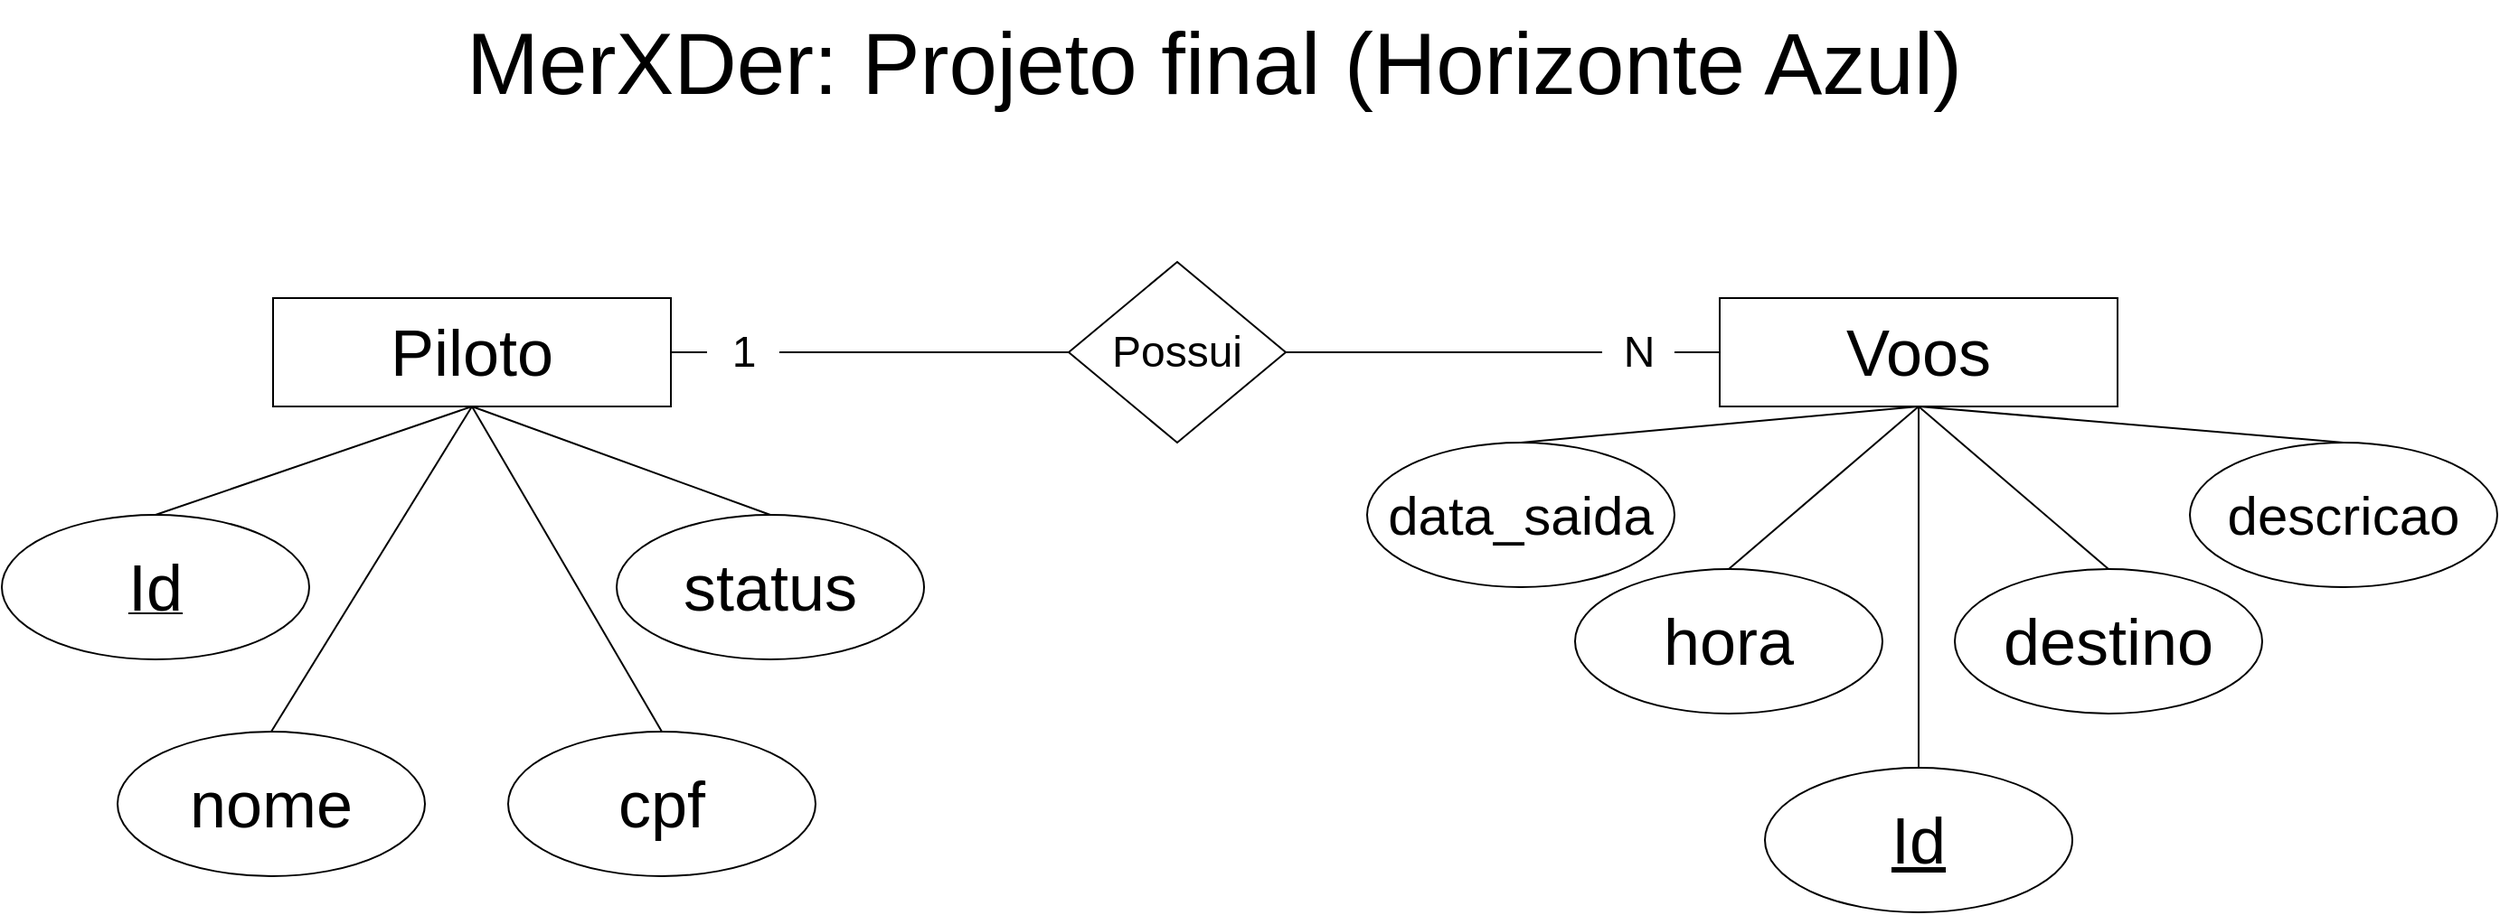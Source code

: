 <mxfile version="21.1.4" type="device">
  <diagram name="Página-1" id="mdyywS_EeyvSb70gsv6_">
    <mxGraphModel dx="2049" dy="1137" grid="1" gridSize="10" guides="1" tooltips="1" connect="1" arrows="1" fold="1" page="1" pageScale="1" pageWidth="827" pageHeight="1169" math="0" shadow="0">
      <root>
        <mxCell id="0" />
        <mxCell id="1" parent="0" />
        <mxCell id="hRhsfTNCvOJJ-qf6JOop-1" value="&lt;font style=&quot;font-size: 48px;&quot;&gt;MerXDer: Projeto final (Horizonte Azul)&lt;/font&gt;" style="text;html=1;align=center;verticalAlign=middle;resizable=0;points=[];autosize=1;strokeColor=none;fillColor=none;" vertex="1" parent="1">
          <mxGeometry x="425" y="25" width="850" height="70" as="geometry" />
        </mxCell>
        <mxCell id="hRhsfTNCvOJJ-qf6JOop-3" value="&lt;font style=&quot;font-size: 36px;&quot;&gt;Piloto&lt;/font&gt;" style="rounded=0;whiteSpace=wrap;html=1;" vertex="1" parent="1">
          <mxGeometry x="330" y="190" width="220" height="60" as="geometry" />
        </mxCell>
        <mxCell id="hRhsfTNCvOJJ-qf6JOop-4" value="" style="endArrow=none;html=1;rounded=0;entryX=1;entryY=0.5;entryDx=0;entryDy=0;exitX=0;exitY=0.5;exitDx=0;exitDy=0;" edge="1" parent="1" source="hRhsfTNCvOJJ-qf6JOop-9" target="hRhsfTNCvOJJ-qf6JOop-3">
          <mxGeometry width="50" height="50" relative="1" as="geometry">
            <mxPoint x="900" y="490" as="sourcePoint" />
            <mxPoint x="950" y="440" as="targetPoint" />
          </mxGeometry>
        </mxCell>
        <mxCell id="hRhsfTNCvOJJ-qf6JOop-5" value="&lt;font style=&quot;font-size: 24px;&quot;&gt;Possui&lt;/font&gt;" style="rhombus;whiteSpace=wrap;html=1;" vertex="1" parent="1">
          <mxGeometry x="770" y="170" width="120" height="100" as="geometry" />
        </mxCell>
        <mxCell id="hRhsfTNCvOJJ-qf6JOop-6" value="&lt;font style=&quot;font-size: 36px;&quot;&gt;Voos&lt;/font&gt;" style="rounded=0;whiteSpace=wrap;html=1;" vertex="1" parent="1">
          <mxGeometry x="1130" y="190" width="220" height="60" as="geometry" />
        </mxCell>
        <mxCell id="hRhsfTNCvOJJ-qf6JOop-8" value="" style="endArrow=none;html=1;rounded=0;entryX=1;entryY=0.5;entryDx=0;entryDy=0;exitX=0;exitY=0.5;exitDx=0;exitDy=0;" edge="1" parent="1" source="hRhsfTNCvOJJ-qf6JOop-10" target="hRhsfTNCvOJJ-qf6JOop-5">
          <mxGeometry width="50" height="50" relative="1" as="geometry">
            <mxPoint x="1110" y="219.29" as="sourcePoint" />
            <mxPoint x="890" y="219.29" as="targetPoint" />
          </mxGeometry>
        </mxCell>
        <mxCell id="hRhsfTNCvOJJ-qf6JOop-11" value="" style="endArrow=none;html=1;rounded=0;entryX=1;entryY=0.5;entryDx=0;entryDy=0;exitX=0;exitY=0.5;exitDx=0;exitDy=0;" edge="1" parent="1" source="hRhsfTNCvOJJ-qf6JOop-6" target="hRhsfTNCvOJJ-qf6JOop-10">
          <mxGeometry width="50" height="50" relative="1" as="geometry">
            <mxPoint x="1110" y="220" as="sourcePoint" />
            <mxPoint x="890" y="220" as="targetPoint" />
          </mxGeometry>
        </mxCell>
        <mxCell id="hRhsfTNCvOJJ-qf6JOop-10" value="&lt;font style=&quot;font-size: 24px;&quot;&gt;N&lt;/font&gt;" style="text;html=1;align=center;verticalAlign=middle;resizable=0;points=[];autosize=1;strokeColor=none;fillColor=none;" vertex="1" parent="1">
          <mxGeometry x="1065" y="200" width="40" height="40" as="geometry" />
        </mxCell>
        <mxCell id="hRhsfTNCvOJJ-qf6JOop-12" value="" style="endArrow=none;html=1;rounded=0;entryX=1;entryY=0.5;entryDx=0;entryDy=0;exitX=0;exitY=0.5;exitDx=0;exitDy=0;" edge="1" parent="1" source="hRhsfTNCvOJJ-qf6JOop-5" target="hRhsfTNCvOJJ-qf6JOop-9">
          <mxGeometry width="50" height="50" relative="1" as="geometry">
            <mxPoint x="770" y="220" as="sourcePoint" />
            <mxPoint x="550" y="220" as="targetPoint" />
          </mxGeometry>
        </mxCell>
        <mxCell id="hRhsfTNCvOJJ-qf6JOop-9" value="&lt;font style=&quot;font-size: 24px;&quot;&gt;1&lt;/font&gt;" style="text;html=1;align=center;verticalAlign=middle;resizable=0;points=[];autosize=1;strokeColor=none;fillColor=none;" vertex="1" parent="1">
          <mxGeometry x="570" y="200" width="40" height="40" as="geometry" />
        </mxCell>
        <mxCell id="hRhsfTNCvOJJ-qf6JOop-22" value="&lt;font style=&quot;font-size: 36px;&quot;&gt;nome&lt;/font&gt;" style="ellipse;whiteSpace=wrap;html=1;" vertex="1" parent="1">
          <mxGeometry x="244" y="430" width="170" height="80" as="geometry" />
        </mxCell>
        <mxCell id="hRhsfTNCvOJJ-qf6JOop-23" value="&lt;u&gt;&lt;font style=&quot;font-size: 36px;&quot;&gt;Id&lt;/font&gt;&lt;/u&gt;" style="ellipse;whiteSpace=wrap;html=1;" vertex="1" parent="1">
          <mxGeometry x="180" y="310" width="170" height="80" as="geometry" />
        </mxCell>
        <mxCell id="hRhsfTNCvOJJ-qf6JOop-24" value="&lt;font style=&quot;font-size: 36px;&quot;&gt;cpf&lt;/font&gt;" style="ellipse;whiteSpace=wrap;html=1;" vertex="1" parent="1">
          <mxGeometry x="460" y="430" width="170" height="80" as="geometry" />
        </mxCell>
        <mxCell id="hRhsfTNCvOJJ-qf6JOop-25" value="&lt;font style=&quot;font-size: 36px;&quot;&gt;status&lt;/font&gt;" style="ellipse;whiteSpace=wrap;html=1;" vertex="1" parent="1">
          <mxGeometry x="520" y="310" width="170" height="80" as="geometry" />
        </mxCell>
        <mxCell id="hRhsfTNCvOJJ-qf6JOop-26" value="" style="endArrow=none;html=1;rounded=0;exitX=0.5;exitY=1;exitDx=0;exitDy=0;entryX=0.5;entryY=0;entryDx=0;entryDy=0;" edge="1" parent="1" source="hRhsfTNCvOJJ-qf6JOop-3" target="hRhsfTNCvOJJ-qf6JOop-25">
          <mxGeometry width="50" height="50" relative="1" as="geometry">
            <mxPoint x="900" y="470" as="sourcePoint" />
            <mxPoint x="950" y="420" as="targetPoint" />
          </mxGeometry>
        </mxCell>
        <mxCell id="hRhsfTNCvOJJ-qf6JOop-27" value="" style="endArrow=none;html=1;rounded=0;exitX=0.5;exitY=1;exitDx=0;exitDy=0;entryX=0.5;entryY=0;entryDx=0;entryDy=0;" edge="1" parent="1" source="hRhsfTNCvOJJ-qf6JOop-3" target="hRhsfTNCvOJJ-qf6JOop-24">
          <mxGeometry width="50" height="50" relative="1" as="geometry">
            <mxPoint x="450" y="260" as="sourcePoint" />
            <mxPoint x="810" y="520" as="targetPoint" />
          </mxGeometry>
        </mxCell>
        <mxCell id="hRhsfTNCvOJJ-qf6JOop-28" value="" style="endArrow=none;html=1;rounded=0;exitX=0.5;exitY=1;exitDx=0;exitDy=0;entryX=0.5;entryY=0;entryDx=0;entryDy=0;" edge="1" parent="1" source="hRhsfTNCvOJJ-qf6JOop-3" target="hRhsfTNCvOJJ-qf6JOop-22">
          <mxGeometry width="50" height="50" relative="1" as="geometry">
            <mxPoint x="460" y="270" as="sourcePoint" />
            <mxPoint x="650" y="560" as="targetPoint" />
          </mxGeometry>
        </mxCell>
        <mxCell id="hRhsfTNCvOJJ-qf6JOop-29" value="" style="endArrow=none;html=1;rounded=0;exitX=0.5;exitY=1;exitDx=0;exitDy=0;entryX=0.5;entryY=0;entryDx=0;entryDy=0;" edge="1" parent="1" source="hRhsfTNCvOJJ-qf6JOop-3" target="hRhsfTNCvOJJ-qf6JOop-23">
          <mxGeometry width="50" height="50" relative="1" as="geometry">
            <mxPoint x="470" y="280" as="sourcePoint" />
            <mxPoint x="460" y="650" as="targetPoint" />
          </mxGeometry>
        </mxCell>
        <mxCell id="hRhsfTNCvOJJ-qf6JOop-31" value="&lt;font style=&quot;font-size: 30px;&quot;&gt;data_saida&lt;/font&gt;" style="ellipse;whiteSpace=wrap;html=1;" vertex="1" parent="1">
          <mxGeometry x="935" y="270" width="170" height="80" as="geometry" />
        </mxCell>
        <mxCell id="hRhsfTNCvOJJ-qf6JOop-32" value="&lt;font style=&quot;font-size: 36px;&quot;&gt;&lt;u&gt;Id&lt;/u&gt;&lt;/font&gt;" style="ellipse;whiteSpace=wrap;html=1;" vertex="1" parent="1">
          <mxGeometry x="1155" y="450" width="170" height="80" as="geometry" />
        </mxCell>
        <mxCell id="hRhsfTNCvOJJ-qf6JOop-33" value="&lt;font style=&quot;font-size: 36px;&quot;&gt;destino&lt;/font&gt;" style="ellipse;whiteSpace=wrap;html=1;" vertex="1" parent="1">
          <mxGeometry x="1260" y="340" width="170" height="80" as="geometry" />
        </mxCell>
        <mxCell id="hRhsfTNCvOJJ-qf6JOop-34" value="&lt;font style=&quot;font-size: 30px;&quot;&gt;descricao&lt;/font&gt;" style="ellipse;whiteSpace=wrap;html=1;" vertex="1" parent="1">
          <mxGeometry x="1390" y="270" width="170" height="80" as="geometry" />
        </mxCell>
        <mxCell id="hRhsfTNCvOJJ-qf6JOop-35" value="&lt;font style=&quot;font-size: 36px;&quot;&gt;hora&lt;/font&gt;" style="ellipse;whiteSpace=wrap;html=1;" vertex="1" parent="1">
          <mxGeometry x="1050" y="340" width="170" height="80" as="geometry" />
        </mxCell>
        <mxCell id="hRhsfTNCvOJJ-qf6JOop-36" value="" style="endArrow=none;html=1;rounded=0;exitX=0.5;exitY=1;exitDx=0;exitDy=0;entryX=0.5;entryY=0;entryDx=0;entryDy=0;" edge="1" parent="1" source="hRhsfTNCvOJJ-qf6JOop-6" target="hRhsfTNCvOJJ-qf6JOop-33">
          <mxGeometry width="50" height="50" relative="1" as="geometry">
            <mxPoint x="1421" y="330" as="sourcePoint" />
            <mxPoint x="1280" y="410" as="targetPoint" />
          </mxGeometry>
        </mxCell>
        <mxCell id="hRhsfTNCvOJJ-qf6JOop-37" value="" style="endArrow=none;html=1;rounded=0;exitX=0.5;exitY=1;exitDx=0;exitDy=0;entryX=0.5;entryY=0;entryDx=0;entryDy=0;" edge="1" parent="1" source="hRhsfTNCvOJJ-qf6JOop-6" target="hRhsfTNCvOJJ-qf6JOop-31">
          <mxGeometry width="50" height="50" relative="1" as="geometry">
            <mxPoint x="1431" y="340" as="sourcePoint" />
            <mxPoint x="1170" y="410" as="targetPoint" />
          </mxGeometry>
        </mxCell>
        <mxCell id="hRhsfTNCvOJJ-qf6JOop-38" value="" style="endArrow=none;html=1;rounded=0;exitX=0.5;exitY=1;exitDx=0;exitDy=0;entryX=0.5;entryY=0;entryDx=0;entryDy=0;" edge="1" parent="1" source="hRhsfTNCvOJJ-qf6JOop-6" target="hRhsfTNCvOJJ-qf6JOop-35">
          <mxGeometry width="50" height="50" relative="1" as="geometry">
            <mxPoint x="1441" y="350" as="sourcePoint" />
            <mxPoint x="1220" y="440" as="targetPoint" />
          </mxGeometry>
        </mxCell>
        <mxCell id="hRhsfTNCvOJJ-qf6JOop-39" value="" style="endArrow=none;html=1;rounded=0;exitX=0.5;exitY=1;exitDx=0;exitDy=0;entryX=0.5;entryY=0;entryDx=0;entryDy=0;" edge="1" parent="1" source="hRhsfTNCvOJJ-qf6JOop-6" target="hRhsfTNCvOJJ-qf6JOop-34">
          <mxGeometry width="50" height="50" relative="1" as="geometry">
            <mxPoint x="1380" y="330" as="sourcePoint" />
            <mxPoint x="1330" y="380" as="targetPoint" />
          </mxGeometry>
        </mxCell>
        <mxCell id="hRhsfTNCvOJJ-qf6JOop-40" value="" style="endArrow=none;html=1;rounded=0;exitX=0.5;exitY=1;exitDx=0;exitDy=0;entryX=0.5;entryY=0;entryDx=0;entryDy=0;" edge="1" parent="1" source="hRhsfTNCvOJJ-qf6JOop-6" target="hRhsfTNCvOJJ-qf6JOop-32">
          <mxGeometry width="50" height="50" relative="1" as="geometry">
            <mxPoint x="1461" y="370" as="sourcePoint" />
            <mxPoint x="1240" y="460" as="targetPoint" />
            <Array as="points" />
          </mxGeometry>
        </mxCell>
      </root>
    </mxGraphModel>
  </diagram>
</mxfile>
